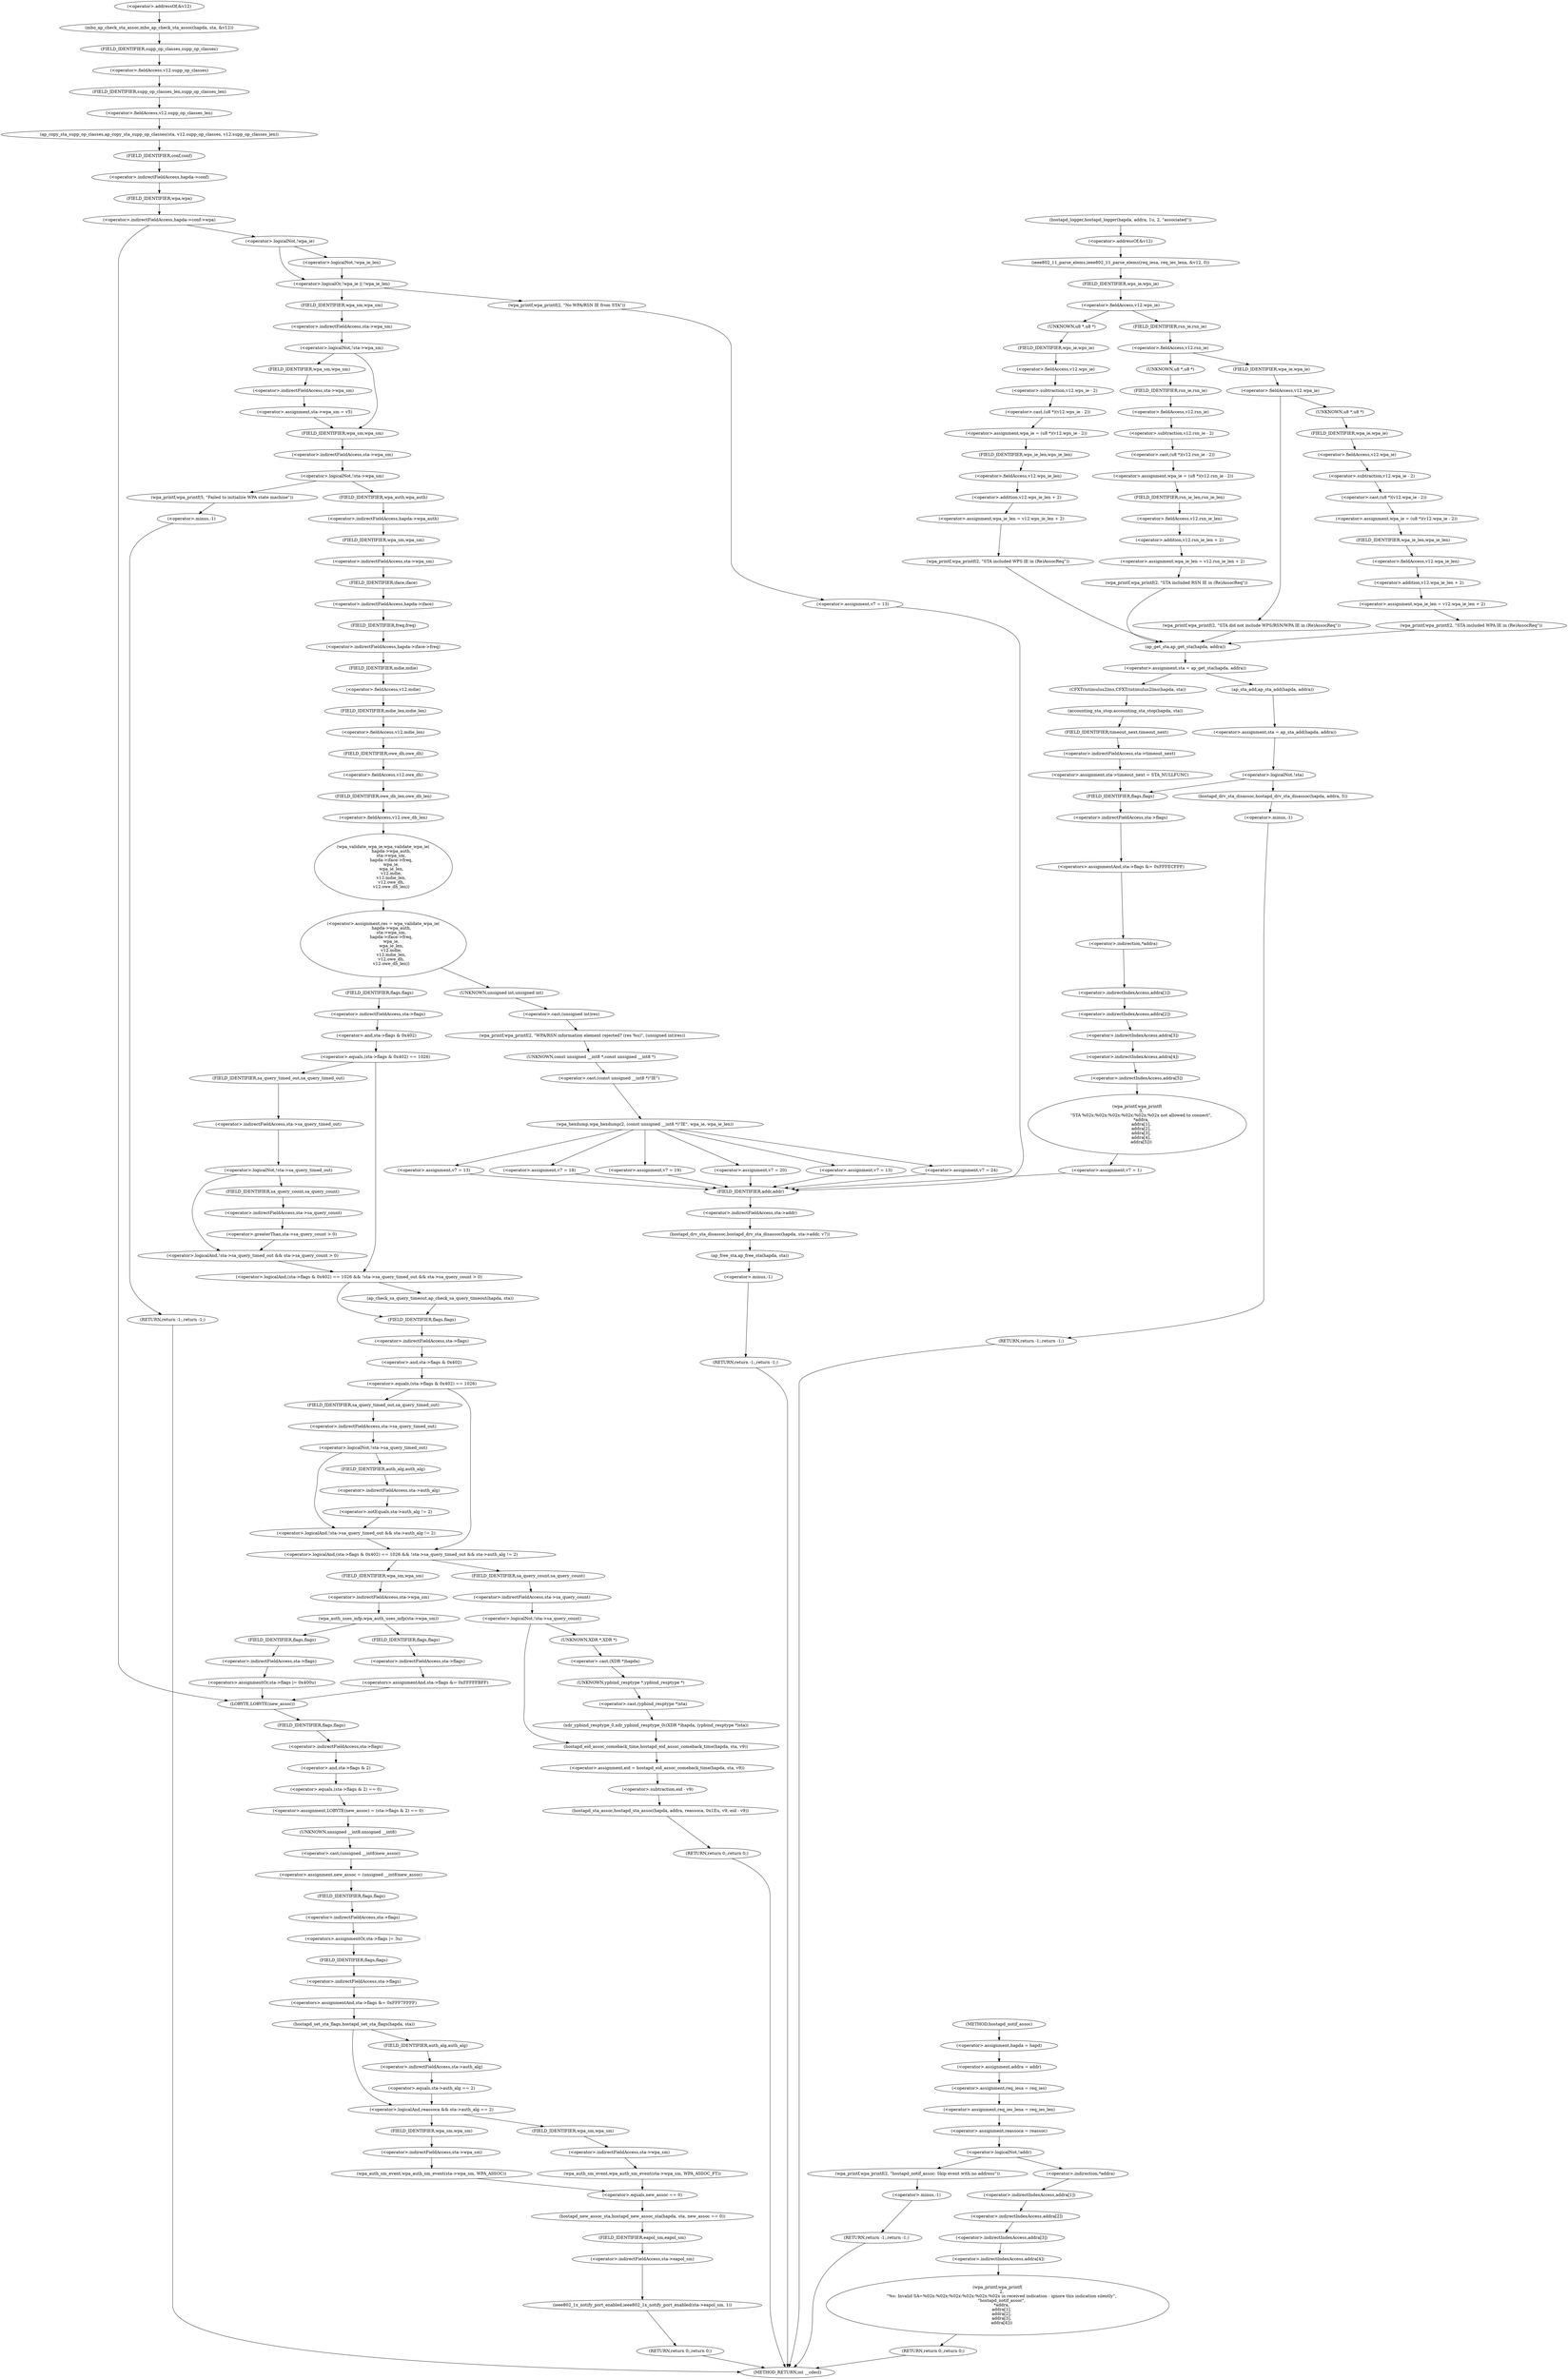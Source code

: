 digraph hostapd_notif_assoc {  
"1000138" [label = "(<operator>.assignment,hapda = hapd)" ]
"1000141" [label = "(<operator>.assignment,addra = addr)" ]
"1000144" [label = "(<operator>.assignment,req_iesa = req_ies)" ]
"1000147" [label = "(<operator>.assignment,req_ies_lena = req_ies_len)" ]
"1000150" [label = "(<operator>.assignment,reassoca = reassoc)" ]
"1000154" [label = "(<operator>.logicalNot,!addr)" ]
"1000157" [label = "(wpa_printf,wpa_printf(2, \"hostapd_notif_assoc: Skip event with no address\"))" ]
"1000160" [label = "(RETURN,return -1;,return -1;)" ]
"1000161" [label = "(<operator>.minus,-1)" ]
"1000164" [label = "(wpa_printf,wpa_printf(\n      2,\n      \"%s: Invalid SA=%02x:%02x:%02x:%02x:%02x:%02x in received indication - ignore this indication silently\",\n      \"hostapd_notif_assoc\",\n      *addra,\n      addra[1],\n      addra[2],\n      addra[3],\n      addra[4]))" ]
"1000168" [label = "(<operator>.indirection,*addra)" ]
"1000170" [label = "(<operator>.indirectIndexAccess,addra[1])" ]
"1000173" [label = "(<operator>.indirectIndexAccess,addra[2])" ]
"1000176" [label = "(<operator>.indirectIndexAccess,addra[3])" ]
"1000179" [label = "(<operator>.indirectIndexAccess,addra[4])" ]
"1000182" [label = "(RETURN,return 0;,return 0;)" ]
"1000184" [label = "(hostapd_logger,hostapd_logger(hapda, addra, 1u, 2, \"associated\"))" ]
"1000190" [label = "(ieee802_11_parse_elems,ieee802_11_parse_elems(req_iesa, req_ies_lena, &v12, 0))" ]
"1000193" [label = "(<operator>.addressOf,&v12)" ]
"1000197" [label = "(<operator>.fieldAccess,v12.wps_ie)" ]
"1000199" [label = "(FIELD_IDENTIFIER,wps_ie,wps_ie)" ]
"1000201" [label = "(<operator>.assignment,wpa_ie = (u8 *)(v12.wps_ie - 2))" ]
"1000203" [label = "(<operator>.cast,(u8 *)(v12.wps_ie - 2))" ]
"1000204" [label = "(UNKNOWN,u8 *,u8 *)" ]
"1000205" [label = "(<operator>.subtraction,v12.wps_ie - 2)" ]
"1000206" [label = "(<operator>.fieldAccess,v12.wps_ie)" ]
"1000208" [label = "(FIELD_IDENTIFIER,wps_ie,wps_ie)" ]
"1000210" [label = "(<operator>.assignment,wpa_ie_len = v12.wps_ie_len + 2)" ]
"1000212" [label = "(<operator>.addition,v12.wps_ie_len + 2)" ]
"1000213" [label = "(<operator>.fieldAccess,v12.wps_ie_len)" ]
"1000215" [label = "(FIELD_IDENTIFIER,wps_ie_len,wps_ie_len)" ]
"1000217" [label = "(wpa_printf,wpa_printf(2, \"STA included WPS IE in (Re)AssocReq\"))" ]
"1000222" [label = "(<operator>.fieldAccess,v12.rsn_ie)" ]
"1000224" [label = "(FIELD_IDENTIFIER,rsn_ie,rsn_ie)" ]
"1000226" [label = "(<operator>.assignment,wpa_ie = (u8 *)(v12.rsn_ie - 2))" ]
"1000228" [label = "(<operator>.cast,(u8 *)(v12.rsn_ie - 2))" ]
"1000229" [label = "(UNKNOWN,u8 *,u8 *)" ]
"1000230" [label = "(<operator>.subtraction,v12.rsn_ie - 2)" ]
"1000231" [label = "(<operator>.fieldAccess,v12.rsn_ie)" ]
"1000233" [label = "(FIELD_IDENTIFIER,rsn_ie,rsn_ie)" ]
"1000235" [label = "(<operator>.assignment,wpa_ie_len = v12.rsn_ie_len + 2)" ]
"1000237" [label = "(<operator>.addition,v12.rsn_ie_len + 2)" ]
"1000238" [label = "(<operator>.fieldAccess,v12.rsn_ie_len)" ]
"1000240" [label = "(FIELD_IDENTIFIER,rsn_ie_len,rsn_ie_len)" ]
"1000242" [label = "(wpa_printf,wpa_printf(2, \"STA included RSN IE in (Re)AssocReq\"))" ]
"1000247" [label = "(<operator>.fieldAccess,v12.wpa_ie)" ]
"1000249" [label = "(FIELD_IDENTIFIER,wpa_ie,wpa_ie)" ]
"1000251" [label = "(<operator>.assignment,wpa_ie = (u8 *)(v12.wpa_ie - 2))" ]
"1000253" [label = "(<operator>.cast,(u8 *)(v12.wpa_ie - 2))" ]
"1000254" [label = "(UNKNOWN,u8 *,u8 *)" ]
"1000255" [label = "(<operator>.subtraction,v12.wpa_ie - 2)" ]
"1000256" [label = "(<operator>.fieldAccess,v12.wpa_ie)" ]
"1000258" [label = "(FIELD_IDENTIFIER,wpa_ie,wpa_ie)" ]
"1000260" [label = "(<operator>.assignment,wpa_ie_len = v12.wpa_ie_len + 2)" ]
"1000262" [label = "(<operator>.addition,v12.wpa_ie_len + 2)" ]
"1000263" [label = "(<operator>.fieldAccess,v12.wpa_ie_len)" ]
"1000265" [label = "(FIELD_IDENTIFIER,wpa_ie_len,wpa_ie_len)" ]
"1000267" [label = "(wpa_printf,wpa_printf(2, \"STA included WPA IE in (Re)AssocReq\"))" ]
"1000274" [label = "(wpa_printf,wpa_printf(2, \"STA did not include WPS/RSN/WPA IE in (Re)AssocReq\"))" ]
"1000277" [label = "(<operator>.assignment,sta = ap_get_sta(hapda, addra))" ]
"1000279" [label = "(ap_get_sta,ap_get_sta(hapda, addra))" ]
"1000285" [label = "(CFXTristimulus2lms,CFXTristimulus2lms(hapda, sta))" ]
"1000288" [label = "(accounting_sta_stop,accounting_sta_stop(hapda, sta))" ]
"1000291" [label = "(<operator>.assignment,sta->timeout_next = STA_NULLFUNC)" ]
"1000292" [label = "(<operator>.indirectFieldAccess,sta->timeout_next)" ]
"1000294" [label = "(FIELD_IDENTIFIER,timeout_next,timeout_next)" ]
"1000298" [label = "(<operator>.assignment,sta = ap_sta_add(hapda, addra))" ]
"1000300" [label = "(ap_sta_add,ap_sta_add(hapda, addra))" ]
"1000304" [label = "(<operator>.logicalNot,!sta)" ]
"1000307" [label = "(hostapd_drv_sta_disassoc,hostapd_drv_sta_disassoc(hapda, addra, 5))" ]
"1000311" [label = "(RETURN,return -1;,return -1;)" ]
"1000312" [label = "(<operator>.minus,-1)" ]
"1000314" [label = "(<operators>.assignmentAnd,sta->flags &= 0xFFFECFFF)" ]
"1000315" [label = "(<operator>.indirectFieldAccess,sta->flags)" ]
"1000317" [label = "(FIELD_IDENTIFIER,flags,flags)" ]
"1000320" [label = "(wpa_printf,wpa_printf(\n      3,\n      \"STA %02x:%02x:%02x:%02x:%02x:%02x not allowed to connect\",\n      *addra,\n      addra[1],\n      addra[2],\n      addra[3],\n      addra[4],\n      addra[5]))" ]
"1000323" [label = "(<operator>.indirection,*addra)" ]
"1000325" [label = "(<operator>.indirectIndexAccess,addra[1])" ]
"1000328" [label = "(<operator>.indirectIndexAccess,addra[2])" ]
"1000331" [label = "(<operator>.indirectIndexAccess,addra[3])" ]
"1000334" [label = "(<operator>.indirectIndexAccess,addra[4])" ]
"1000337" [label = "(<operator>.indirectIndexAccess,addra[5])" ]
"1000340" [label = "(<operator>.assignment,v7 = 1)" ]
"1000344" [label = "(hostapd_drv_sta_disassoc,hostapd_drv_sta_disassoc(hapda, sta->addr, v7))" ]
"1000346" [label = "(<operator>.indirectFieldAccess,sta->addr)" ]
"1000348" [label = "(FIELD_IDENTIFIER,addr,addr)" ]
"1000350" [label = "(ap_free_sta,ap_free_sta(hapda, sta))" ]
"1000353" [label = "(RETURN,return -1;,return -1;)" ]
"1000354" [label = "(<operator>.minus,-1)" ]
"1000356" [label = "(mbo_ap_check_sta_assoc,mbo_ap_check_sta_assoc(hapda, sta, &v12))" ]
"1000359" [label = "(<operator>.addressOf,&v12)" ]
"1000361" [label = "(ap_copy_sta_supp_op_classes,ap_copy_sta_supp_op_classes(sta, v12.supp_op_classes, v12.supp_op_classes_len))" ]
"1000363" [label = "(<operator>.fieldAccess,v12.supp_op_classes)" ]
"1000365" [label = "(FIELD_IDENTIFIER,supp_op_classes,supp_op_classes)" ]
"1000366" [label = "(<operator>.fieldAccess,v12.supp_op_classes_len)" ]
"1000368" [label = "(FIELD_IDENTIFIER,supp_op_classes_len,supp_op_classes_len)" ]
"1000370" [label = "(<operator>.indirectFieldAccess,hapda->conf->wpa)" ]
"1000371" [label = "(<operator>.indirectFieldAccess,hapda->conf)" ]
"1000373" [label = "(FIELD_IDENTIFIER,conf,conf)" ]
"1000374" [label = "(FIELD_IDENTIFIER,wpa,wpa)" ]
"1000377" [label = "(<operator>.logicalOr,!wpa_ie || !wpa_ie_len)" ]
"1000378" [label = "(<operator>.logicalNot,!wpa_ie)" ]
"1000380" [label = "(<operator>.logicalNot,!wpa_ie_len)" ]
"1000383" [label = "(wpa_printf,wpa_printf(2, \"No WPA/RSN IE from STA\"))" ]
"1000386" [label = "(<operator>.assignment,v7 = 13)" ]
"1000391" [label = "(<operator>.logicalNot,!sta->wpa_sm)" ]
"1000392" [label = "(<operator>.indirectFieldAccess,sta->wpa_sm)" ]
"1000394" [label = "(FIELD_IDENTIFIER,wpa_sm,wpa_sm)" ]
"1000396" [label = "(<operator>.assignment,sta->wpa_sm = v5)" ]
"1000397" [label = "(<operator>.indirectFieldAccess,sta->wpa_sm)" ]
"1000399" [label = "(FIELD_IDENTIFIER,wpa_sm,wpa_sm)" ]
"1000402" [label = "(<operator>.logicalNot,!sta->wpa_sm)" ]
"1000403" [label = "(<operator>.indirectFieldAccess,sta->wpa_sm)" ]
"1000405" [label = "(FIELD_IDENTIFIER,wpa_sm,wpa_sm)" ]
"1000407" [label = "(wpa_printf,wpa_printf(5, \"Failed to initialize WPA state machine\"))" ]
"1000410" [label = "(RETURN,return -1;,return -1;)" ]
"1000411" [label = "(<operator>.minus,-1)" ]
"1000413" [label = "(<operator>.assignment,res = wpa_validate_wpa_ie(\n            hapda->wpa_auth,\n            sta->wpa_sm,\n            hapda->iface->freq,\n            wpa_ie,\n            wpa_ie_len,\n            v12.mdie,\n            v12.mdie_len,\n            v12.owe_dh,\n            v12.owe_dh_len))" ]
"1000415" [label = "(wpa_validate_wpa_ie,wpa_validate_wpa_ie(\n            hapda->wpa_auth,\n            sta->wpa_sm,\n            hapda->iface->freq,\n            wpa_ie,\n            wpa_ie_len,\n            v12.mdie,\n            v12.mdie_len,\n            v12.owe_dh,\n            v12.owe_dh_len))" ]
"1000416" [label = "(<operator>.indirectFieldAccess,hapda->wpa_auth)" ]
"1000418" [label = "(FIELD_IDENTIFIER,wpa_auth,wpa_auth)" ]
"1000419" [label = "(<operator>.indirectFieldAccess,sta->wpa_sm)" ]
"1000421" [label = "(FIELD_IDENTIFIER,wpa_sm,wpa_sm)" ]
"1000422" [label = "(<operator>.indirectFieldAccess,hapda->iface->freq)" ]
"1000423" [label = "(<operator>.indirectFieldAccess,hapda->iface)" ]
"1000425" [label = "(FIELD_IDENTIFIER,iface,iface)" ]
"1000426" [label = "(FIELD_IDENTIFIER,freq,freq)" ]
"1000429" [label = "(<operator>.fieldAccess,v12.mdie)" ]
"1000431" [label = "(FIELD_IDENTIFIER,mdie,mdie)" ]
"1000432" [label = "(<operator>.fieldAccess,v12.mdie_len)" ]
"1000434" [label = "(FIELD_IDENTIFIER,mdie_len,mdie_len)" ]
"1000435" [label = "(<operator>.fieldAccess,v12.owe_dh)" ]
"1000437" [label = "(FIELD_IDENTIFIER,owe_dh,owe_dh)" ]
"1000438" [label = "(<operator>.fieldAccess,v12.owe_dh_len)" ]
"1000440" [label = "(FIELD_IDENTIFIER,owe_dh_len,owe_dh_len)" ]
"1000444" [label = "(wpa_printf,wpa_printf(2, \"WPA/RSN information element rejected? (res %u)\", (unsigned int)res))" ]
"1000447" [label = "(<operator>.cast,(unsigned int)res)" ]
"1000448" [label = "(UNKNOWN,unsigned int,unsigned int)" ]
"1000450" [label = "(wpa_hexdump,wpa_hexdump(2, (const unsigned __int8 *)\"IE\", wpa_ie, wpa_ie_len))" ]
"1000452" [label = "(<operator>.cast,(const unsigned __int8 *)\"IE\")" ]
"1000453" [label = "(UNKNOWN,const unsigned __int8 *,const unsigned __int8 *)" ]
"1000461" [label = "(<operator>.assignment,v7 = 18)" ]
"1000466" [label = "(<operator>.assignment,v7 = 19)" ]
"1000471" [label = "(<operator>.assignment,v7 = 20)" ]
"1000476" [label = "(<operator>.assignment,v7 = 13)" ]
"1000481" [label = "(<operator>.assignment,v7 = 24)" ]
"1000486" [label = "(<operator>.assignment,v7 = 13)" ]
"1000492" [label = "(<operator>.logicalAnd,(sta->flags & 0x402) == 1026 && !sta->sa_query_timed_out && sta->sa_query_count > 0)" ]
"1000493" [label = "(<operator>.equals,(sta->flags & 0x402) == 1026)" ]
"1000494" [label = "(<operator>.and,sta->flags & 0x402)" ]
"1000495" [label = "(<operator>.indirectFieldAccess,sta->flags)" ]
"1000497" [label = "(FIELD_IDENTIFIER,flags,flags)" ]
"1000500" [label = "(<operator>.logicalAnd,!sta->sa_query_timed_out && sta->sa_query_count > 0)" ]
"1000501" [label = "(<operator>.logicalNot,!sta->sa_query_timed_out)" ]
"1000502" [label = "(<operator>.indirectFieldAccess,sta->sa_query_timed_out)" ]
"1000504" [label = "(FIELD_IDENTIFIER,sa_query_timed_out,sa_query_timed_out)" ]
"1000505" [label = "(<operator>.greaterThan,sta->sa_query_count > 0)" ]
"1000506" [label = "(<operator>.indirectFieldAccess,sta->sa_query_count)" ]
"1000508" [label = "(FIELD_IDENTIFIER,sa_query_count,sa_query_count)" ]
"1000510" [label = "(ap_check_sa_query_timeout,ap_check_sa_query_timeout(hapda, sta))" ]
"1000514" [label = "(<operator>.logicalAnd,(sta->flags & 0x402) == 1026 && !sta->sa_query_timed_out && sta->auth_alg != 2)" ]
"1000515" [label = "(<operator>.equals,(sta->flags & 0x402) == 1026)" ]
"1000516" [label = "(<operator>.and,sta->flags & 0x402)" ]
"1000517" [label = "(<operator>.indirectFieldAccess,sta->flags)" ]
"1000519" [label = "(FIELD_IDENTIFIER,flags,flags)" ]
"1000522" [label = "(<operator>.logicalAnd,!sta->sa_query_timed_out && sta->auth_alg != 2)" ]
"1000523" [label = "(<operator>.logicalNot,!sta->sa_query_timed_out)" ]
"1000524" [label = "(<operator>.indirectFieldAccess,sta->sa_query_timed_out)" ]
"1000526" [label = "(FIELD_IDENTIFIER,sa_query_timed_out,sa_query_timed_out)" ]
"1000527" [label = "(<operator>.notEquals,sta->auth_alg != 2)" ]
"1000528" [label = "(<operator>.indirectFieldAccess,sta->auth_alg)" ]
"1000530" [label = "(FIELD_IDENTIFIER,auth_alg,auth_alg)" ]
"1000534" [label = "(<operator>.logicalNot,!sta->sa_query_count)" ]
"1000535" [label = "(<operator>.indirectFieldAccess,sta->sa_query_count)" ]
"1000537" [label = "(FIELD_IDENTIFIER,sa_query_count,sa_query_count)" ]
"1000538" [label = "(xdr_ypbind_resptype_0,xdr_ypbind_resptype_0((XDR *)hapda, (ypbind_resptype *)sta))" ]
"1000539" [label = "(<operator>.cast,(XDR *)hapda)" ]
"1000540" [label = "(UNKNOWN,XDR *,XDR *)" ]
"1000542" [label = "(<operator>.cast,(ypbind_resptype *)sta)" ]
"1000543" [label = "(UNKNOWN,ypbind_resptype *,ypbind_resptype *)" ]
"1000545" [label = "(<operator>.assignment,eid = hostapd_eid_assoc_comeback_time(hapda, sta, v9))" ]
"1000547" [label = "(hostapd_eid_assoc_comeback_time,hostapd_eid_assoc_comeback_time(hapda, sta, v9))" ]
"1000551" [label = "(hostapd_sta_assoc,hostapd_sta_assoc(hapda, addra, reassoca, 0x1Eu, v9, eid - v9))" ]
"1000557" [label = "(<operator>.subtraction,eid - v9)" ]
"1000560" [label = "(RETURN,return 0;,return 0;)" ]
"1000563" [label = "(wpa_auth_uses_mfp,wpa_auth_uses_mfp(sta->wpa_sm))" ]
"1000564" [label = "(<operator>.indirectFieldAccess,sta->wpa_sm)" ]
"1000566" [label = "(FIELD_IDENTIFIER,wpa_sm,wpa_sm)" ]
"1000567" [label = "(<operators>.assignmentOr,sta->flags |= 0x400u)" ]
"1000568" [label = "(<operator>.indirectFieldAccess,sta->flags)" ]
"1000570" [label = "(FIELD_IDENTIFIER,flags,flags)" ]
"1000573" [label = "(<operators>.assignmentAnd,sta->flags &= 0xFFFFFBFF)" ]
"1000574" [label = "(<operator>.indirectFieldAccess,sta->flags)" ]
"1000576" [label = "(FIELD_IDENTIFIER,flags,flags)" ]
"1000578" [label = "(<operator>.assignment,LOBYTE(new_assoc) = (sta->flags & 2) == 0)" ]
"1000579" [label = "(LOBYTE,LOBYTE(new_assoc))" ]
"1000581" [label = "(<operator>.equals,(sta->flags & 2) == 0)" ]
"1000582" [label = "(<operator>.and,sta->flags & 2)" ]
"1000583" [label = "(<operator>.indirectFieldAccess,sta->flags)" ]
"1000585" [label = "(FIELD_IDENTIFIER,flags,flags)" ]
"1000588" [label = "(<operator>.assignment,new_assoc = (unsigned __int8)new_assoc)" ]
"1000590" [label = "(<operator>.cast,(unsigned __int8)new_assoc)" ]
"1000591" [label = "(UNKNOWN,unsigned __int8,unsigned __int8)" ]
"1000593" [label = "(<operators>.assignmentOr,sta->flags |= 3u)" ]
"1000594" [label = "(<operator>.indirectFieldAccess,sta->flags)" ]
"1000596" [label = "(FIELD_IDENTIFIER,flags,flags)" ]
"1000598" [label = "(<operators>.assignmentAnd,sta->flags &= 0xFFF7FFFF)" ]
"1000599" [label = "(<operator>.indirectFieldAccess,sta->flags)" ]
"1000601" [label = "(FIELD_IDENTIFIER,flags,flags)" ]
"1000603" [label = "(hostapd_set_sta_flags,hostapd_set_sta_flags(hapda, sta))" ]
"1000607" [label = "(<operator>.logicalAnd,reassoca && sta->auth_alg == 2)" ]
"1000609" [label = "(<operator>.equals,sta->auth_alg == 2)" ]
"1000610" [label = "(<operator>.indirectFieldAccess,sta->auth_alg)" ]
"1000612" [label = "(FIELD_IDENTIFIER,auth_alg,auth_alg)" ]
"1000614" [label = "(wpa_auth_sm_event,wpa_auth_sm_event(sta->wpa_sm, WPA_ASSOC_FT))" ]
"1000615" [label = "(<operator>.indirectFieldAccess,sta->wpa_sm)" ]
"1000617" [label = "(FIELD_IDENTIFIER,wpa_sm,wpa_sm)" ]
"1000620" [label = "(wpa_auth_sm_event,wpa_auth_sm_event(sta->wpa_sm, WPA_ASSOC))" ]
"1000621" [label = "(<operator>.indirectFieldAccess,sta->wpa_sm)" ]
"1000623" [label = "(FIELD_IDENTIFIER,wpa_sm,wpa_sm)" ]
"1000625" [label = "(hostapd_new_assoc_sta,hostapd_new_assoc_sta(hapda, sta, new_assoc == 0))" ]
"1000628" [label = "(<operator>.equals,new_assoc == 0)" ]
"1000631" [label = "(ieee802_1x_notify_port_enabled,ieee802_1x_notify_port_enabled(sta->eapol_sm, 1))" ]
"1000632" [label = "(<operator>.indirectFieldAccess,sta->eapol_sm)" ]
"1000634" [label = "(FIELD_IDENTIFIER,eapol_sm,eapol_sm)" ]
"1000636" [label = "(RETURN,return 0;,return 0;)" ]
"1000116" [label = "(METHOD,hostapd_notif_assoc)" ]
"1000638" [label = "(METHOD_RETURN,int __cdecl)" ]
  "1000138" -> "1000141" 
  "1000141" -> "1000144" 
  "1000144" -> "1000147" 
  "1000147" -> "1000150" 
  "1000150" -> "1000154" 
  "1000154" -> "1000157" 
  "1000154" -> "1000168" 
  "1000157" -> "1000161" 
  "1000160" -> "1000638" 
  "1000161" -> "1000160" 
  "1000164" -> "1000182" 
  "1000168" -> "1000170" 
  "1000170" -> "1000173" 
  "1000173" -> "1000176" 
  "1000176" -> "1000179" 
  "1000179" -> "1000164" 
  "1000182" -> "1000638" 
  "1000184" -> "1000193" 
  "1000190" -> "1000199" 
  "1000193" -> "1000190" 
  "1000197" -> "1000204" 
  "1000197" -> "1000224" 
  "1000199" -> "1000197" 
  "1000201" -> "1000215" 
  "1000203" -> "1000201" 
  "1000204" -> "1000208" 
  "1000205" -> "1000203" 
  "1000206" -> "1000205" 
  "1000208" -> "1000206" 
  "1000210" -> "1000217" 
  "1000212" -> "1000210" 
  "1000213" -> "1000212" 
  "1000215" -> "1000213" 
  "1000217" -> "1000279" 
  "1000222" -> "1000229" 
  "1000222" -> "1000249" 
  "1000224" -> "1000222" 
  "1000226" -> "1000240" 
  "1000228" -> "1000226" 
  "1000229" -> "1000233" 
  "1000230" -> "1000228" 
  "1000231" -> "1000230" 
  "1000233" -> "1000231" 
  "1000235" -> "1000242" 
  "1000237" -> "1000235" 
  "1000238" -> "1000237" 
  "1000240" -> "1000238" 
  "1000242" -> "1000279" 
  "1000247" -> "1000254" 
  "1000247" -> "1000274" 
  "1000249" -> "1000247" 
  "1000251" -> "1000265" 
  "1000253" -> "1000251" 
  "1000254" -> "1000258" 
  "1000255" -> "1000253" 
  "1000256" -> "1000255" 
  "1000258" -> "1000256" 
  "1000260" -> "1000267" 
  "1000262" -> "1000260" 
  "1000263" -> "1000262" 
  "1000265" -> "1000263" 
  "1000267" -> "1000279" 
  "1000274" -> "1000279" 
  "1000277" -> "1000285" 
  "1000277" -> "1000300" 
  "1000279" -> "1000277" 
  "1000285" -> "1000288" 
  "1000288" -> "1000294" 
  "1000291" -> "1000317" 
  "1000292" -> "1000291" 
  "1000294" -> "1000292" 
  "1000298" -> "1000304" 
  "1000300" -> "1000298" 
  "1000304" -> "1000307" 
  "1000304" -> "1000317" 
  "1000307" -> "1000312" 
  "1000311" -> "1000638" 
  "1000312" -> "1000311" 
  "1000314" -> "1000323" 
  "1000315" -> "1000314" 
  "1000317" -> "1000315" 
  "1000320" -> "1000340" 
  "1000323" -> "1000325" 
  "1000325" -> "1000328" 
  "1000328" -> "1000331" 
  "1000331" -> "1000334" 
  "1000334" -> "1000337" 
  "1000337" -> "1000320" 
  "1000340" -> "1000348" 
  "1000344" -> "1000350" 
  "1000346" -> "1000344" 
  "1000348" -> "1000346" 
  "1000350" -> "1000354" 
  "1000353" -> "1000638" 
  "1000354" -> "1000353" 
  "1000356" -> "1000365" 
  "1000359" -> "1000356" 
  "1000361" -> "1000373" 
  "1000363" -> "1000368" 
  "1000365" -> "1000363" 
  "1000366" -> "1000361" 
  "1000368" -> "1000366" 
  "1000370" -> "1000378" 
  "1000370" -> "1000579" 
  "1000371" -> "1000374" 
  "1000373" -> "1000371" 
  "1000374" -> "1000370" 
  "1000377" -> "1000383" 
  "1000377" -> "1000394" 
  "1000378" -> "1000377" 
  "1000378" -> "1000380" 
  "1000380" -> "1000377" 
  "1000383" -> "1000386" 
  "1000386" -> "1000348" 
  "1000391" -> "1000399" 
  "1000391" -> "1000405" 
  "1000392" -> "1000391" 
  "1000394" -> "1000392" 
  "1000396" -> "1000405" 
  "1000397" -> "1000396" 
  "1000399" -> "1000397" 
  "1000402" -> "1000407" 
  "1000402" -> "1000418" 
  "1000403" -> "1000402" 
  "1000405" -> "1000403" 
  "1000407" -> "1000411" 
  "1000410" -> "1000638" 
  "1000411" -> "1000410" 
  "1000413" -> "1000448" 
  "1000413" -> "1000497" 
  "1000415" -> "1000413" 
  "1000416" -> "1000421" 
  "1000418" -> "1000416" 
  "1000419" -> "1000425" 
  "1000421" -> "1000419" 
  "1000422" -> "1000431" 
  "1000423" -> "1000426" 
  "1000425" -> "1000423" 
  "1000426" -> "1000422" 
  "1000429" -> "1000434" 
  "1000431" -> "1000429" 
  "1000432" -> "1000437" 
  "1000434" -> "1000432" 
  "1000435" -> "1000440" 
  "1000437" -> "1000435" 
  "1000438" -> "1000415" 
  "1000440" -> "1000438" 
  "1000444" -> "1000453" 
  "1000447" -> "1000444" 
  "1000448" -> "1000447" 
  "1000450" -> "1000461" 
  "1000450" -> "1000466" 
  "1000450" -> "1000471" 
  "1000450" -> "1000476" 
  "1000450" -> "1000481" 
  "1000450" -> "1000486" 
  "1000452" -> "1000450" 
  "1000453" -> "1000452" 
  "1000461" -> "1000348" 
  "1000466" -> "1000348" 
  "1000471" -> "1000348" 
  "1000476" -> "1000348" 
  "1000481" -> "1000348" 
  "1000486" -> "1000348" 
  "1000492" -> "1000510" 
  "1000492" -> "1000519" 
  "1000493" -> "1000492" 
  "1000493" -> "1000504" 
  "1000494" -> "1000493" 
  "1000495" -> "1000494" 
  "1000497" -> "1000495" 
  "1000500" -> "1000492" 
  "1000501" -> "1000500" 
  "1000501" -> "1000508" 
  "1000502" -> "1000501" 
  "1000504" -> "1000502" 
  "1000505" -> "1000500" 
  "1000506" -> "1000505" 
  "1000508" -> "1000506" 
  "1000510" -> "1000519" 
  "1000514" -> "1000537" 
  "1000514" -> "1000566" 
  "1000515" -> "1000514" 
  "1000515" -> "1000526" 
  "1000516" -> "1000515" 
  "1000517" -> "1000516" 
  "1000519" -> "1000517" 
  "1000522" -> "1000514" 
  "1000523" -> "1000522" 
  "1000523" -> "1000530" 
  "1000524" -> "1000523" 
  "1000526" -> "1000524" 
  "1000527" -> "1000522" 
  "1000528" -> "1000527" 
  "1000530" -> "1000528" 
  "1000534" -> "1000540" 
  "1000534" -> "1000547" 
  "1000535" -> "1000534" 
  "1000537" -> "1000535" 
  "1000538" -> "1000547" 
  "1000539" -> "1000543" 
  "1000540" -> "1000539" 
  "1000542" -> "1000538" 
  "1000543" -> "1000542" 
  "1000545" -> "1000557" 
  "1000547" -> "1000545" 
  "1000551" -> "1000560" 
  "1000557" -> "1000551" 
  "1000560" -> "1000638" 
  "1000563" -> "1000570" 
  "1000563" -> "1000576" 
  "1000564" -> "1000563" 
  "1000566" -> "1000564" 
  "1000567" -> "1000579" 
  "1000568" -> "1000567" 
  "1000570" -> "1000568" 
  "1000573" -> "1000579" 
  "1000574" -> "1000573" 
  "1000576" -> "1000574" 
  "1000578" -> "1000591" 
  "1000579" -> "1000585" 
  "1000581" -> "1000578" 
  "1000582" -> "1000581" 
  "1000583" -> "1000582" 
  "1000585" -> "1000583" 
  "1000588" -> "1000596" 
  "1000590" -> "1000588" 
  "1000591" -> "1000590" 
  "1000593" -> "1000601" 
  "1000594" -> "1000593" 
  "1000596" -> "1000594" 
  "1000598" -> "1000603" 
  "1000599" -> "1000598" 
  "1000601" -> "1000599" 
  "1000603" -> "1000607" 
  "1000603" -> "1000612" 
  "1000607" -> "1000617" 
  "1000607" -> "1000623" 
  "1000609" -> "1000607" 
  "1000610" -> "1000609" 
  "1000612" -> "1000610" 
  "1000614" -> "1000628" 
  "1000615" -> "1000614" 
  "1000617" -> "1000615" 
  "1000620" -> "1000628" 
  "1000621" -> "1000620" 
  "1000623" -> "1000621" 
  "1000625" -> "1000634" 
  "1000628" -> "1000625" 
  "1000631" -> "1000636" 
  "1000632" -> "1000631" 
  "1000634" -> "1000632" 
  "1000636" -> "1000638" 
  "1000116" -> "1000138" 
}
